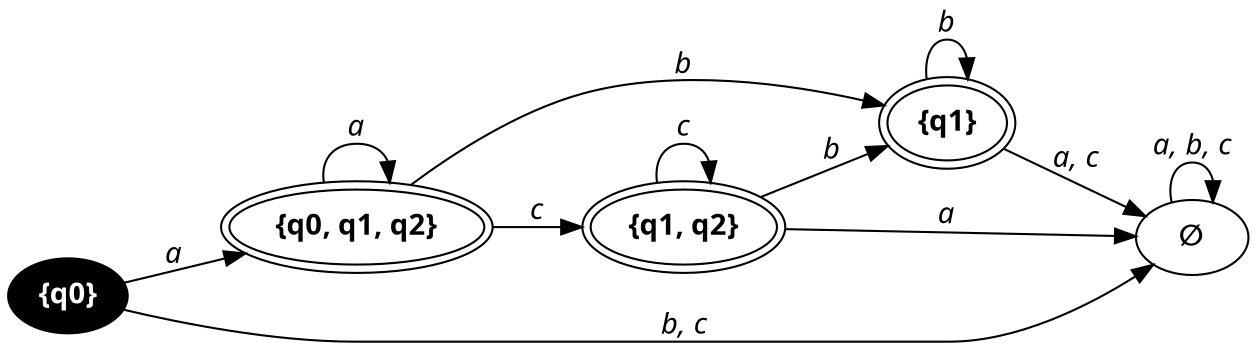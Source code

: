 digraph G {
rankdir=LR;
charset=UTF8;
node [fontname="CMU Serif bold"];
edge [fontname="CMU Serif italic"];
"{q0, q1, q2}" [peripheries=2];
"{q1}" [peripheries=2];
"∅";
"{q1, q2}" [peripheries=2];
"{q0}" [fontcolor=white, style=filled, fillcolor=black];
"{q0, q1, q2}" -> "{q1}"  [label=b];
"{q0, q1, q2}" -> "{q0, q1, q2}"  [label=a];
"{q0, q1, q2}" -> "{q1, q2}"  [label=c];
"{q1}" -> "{q1}"  [label=b];
"{q1}" -> "∅"  [label="a, c"];
"∅" -> "∅"  [label="a, b, c"];
"{q1, q2}" -> "{q1}"  [label=b];
"{q1, q2}" -> "∅"  [label=a];
"{q1, q2}" -> "{q1, q2}"  [label=c];
"{q0}" -> "{q0, q1, q2}"  [label=a];
"{q0}" -> "∅"  [label="b, c"];
}
